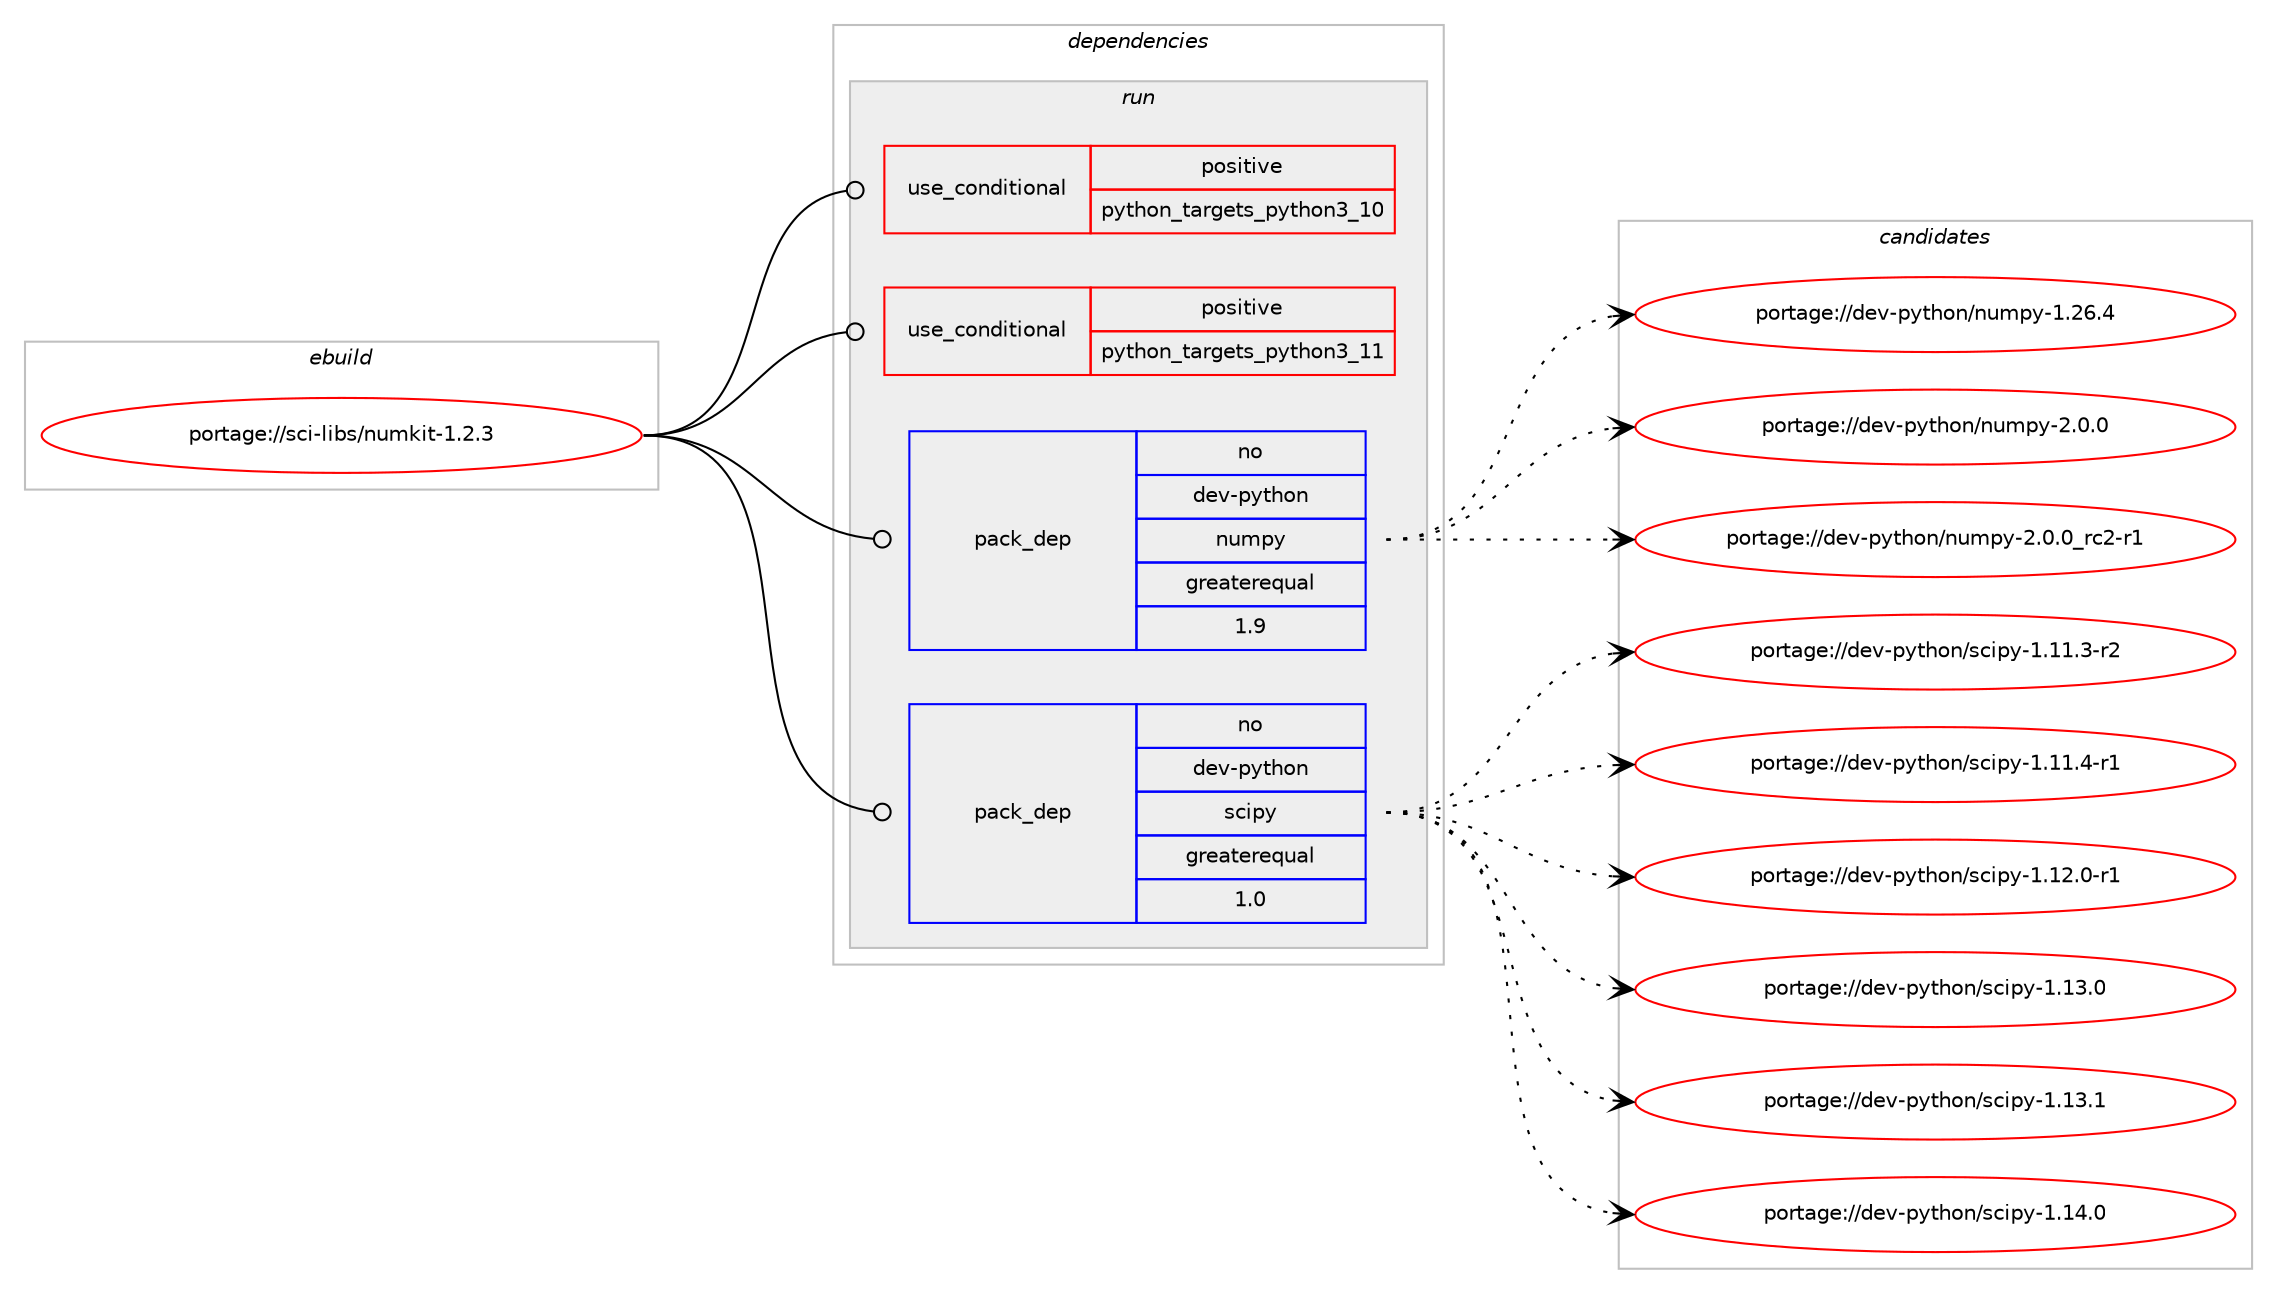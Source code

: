 digraph prolog {

# *************
# Graph options
# *************

newrank=true;
concentrate=true;
compound=true;
graph [rankdir=LR,fontname=Helvetica,fontsize=10,ranksep=1.5];#, ranksep=2.5, nodesep=0.2];
edge  [arrowhead=vee];
node  [fontname=Helvetica,fontsize=10];

# **********
# The ebuild
# **********

subgraph cluster_leftcol {
color=gray;
rank=same;
label=<<i>ebuild</i>>;
id [label="portage://sci-libs/numkit-1.2.3", color=red, width=4, href="../sci-libs/numkit-1.2.3.svg"];
}

# ****************
# The dependencies
# ****************

subgraph cluster_midcol {
color=gray;
label=<<i>dependencies</i>>;
subgraph cluster_compile {
fillcolor="#eeeeee";
style=filled;
label=<<i>compile</i>>;
}
subgraph cluster_compileandrun {
fillcolor="#eeeeee";
style=filled;
label=<<i>compile and run</i>>;
}
subgraph cluster_run {
fillcolor="#eeeeee";
style=filled;
label=<<i>run</i>>;
subgraph cond104337 {
dependency202345 [label=<<TABLE BORDER="0" CELLBORDER="1" CELLSPACING="0" CELLPADDING="4"><TR><TD ROWSPAN="3" CELLPADDING="10">use_conditional</TD></TR><TR><TD>positive</TD></TR><TR><TD>python_targets_python3_10</TD></TR></TABLE>>, shape=none, color=red];
# *** BEGIN UNKNOWN DEPENDENCY TYPE (TODO) ***
# dependency202345 -> package_dependency(portage://sci-libs/numkit-1.2.3,run,no,dev-lang,python,none,[,,],[slot(3.10)],[])
# *** END UNKNOWN DEPENDENCY TYPE (TODO) ***

}
id:e -> dependency202345:w [weight=20,style="solid",arrowhead="odot"];
subgraph cond104338 {
dependency202346 [label=<<TABLE BORDER="0" CELLBORDER="1" CELLSPACING="0" CELLPADDING="4"><TR><TD ROWSPAN="3" CELLPADDING="10">use_conditional</TD></TR><TR><TD>positive</TD></TR><TR><TD>python_targets_python3_11</TD></TR></TABLE>>, shape=none, color=red];
# *** BEGIN UNKNOWN DEPENDENCY TYPE (TODO) ***
# dependency202346 -> package_dependency(portage://sci-libs/numkit-1.2.3,run,no,dev-lang,python,none,[,,],[slot(3.11)],[])
# *** END UNKNOWN DEPENDENCY TYPE (TODO) ***

}
id:e -> dependency202346:w [weight=20,style="solid",arrowhead="odot"];
subgraph pack95201 {
dependency202347 [label=<<TABLE BORDER="0" CELLBORDER="1" CELLSPACING="0" CELLPADDING="4" WIDTH="220"><TR><TD ROWSPAN="6" CELLPADDING="30">pack_dep</TD></TR><TR><TD WIDTH="110">no</TD></TR><TR><TD>dev-python</TD></TR><TR><TD>numpy</TD></TR><TR><TD>greaterequal</TD></TR><TR><TD>1.9</TD></TR></TABLE>>, shape=none, color=blue];
}
id:e -> dependency202347:w [weight=20,style="solid",arrowhead="odot"];
subgraph pack95202 {
dependency202348 [label=<<TABLE BORDER="0" CELLBORDER="1" CELLSPACING="0" CELLPADDING="4" WIDTH="220"><TR><TD ROWSPAN="6" CELLPADDING="30">pack_dep</TD></TR><TR><TD WIDTH="110">no</TD></TR><TR><TD>dev-python</TD></TR><TR><TD>scipy</TD></TR><TR><TD>greaterequal</TD></TR><TR><TD>1.0</TD></TR></TABLE>>, shape=none, color=blue];
}
id:e -> dependency202348:w [weight=20,style="solid",arrowhead="odot"];
# *** BEGIN UNKNOWN DEPENDENCY TYPE (TODO) ***
# id -> package_dependency(portage://sci-libs/numkit-1.2.3,run,no,dev-python,six,none,[,,],[],[use(optenable(python_targets_python3_10),negative),use(optenable(python_targets_python3_11),negative)])
# *** END UNKNOWN DEPENDENCY TYPE (TODO) ***

}
}

# **************
# The candidates
# **************

subgraph cluster_choices {
rank=same;
color=gray;
label=<<i>candidates</i>>;

subgraph choice95201 {
color=black;
nodesep=1;
choice100101118451121211161041111104711011710911212145494650544652 [label="portage://dev-python/numpy-1.26.4", color=red, width=4,href="../dev-python/numpy-1.26.4.svg"];
choice1001011184511212111610411111047110117109112121455046484648 [label="portage://dev-python/numpy-2.0.0", color=red, width=4,href="../dev-python/numpy-2.0.0.svg"];
choice10010111845112121116104111110471101171091121214550464846489511499504511449 [label="portage://dev-python/numpy-2.0.0_rc2-r1", color=red, width=4,href="../dev-python/numpy-2.0.0_rc2-r1.svg"];
dependency202347:e -> choice100101118451121211161041111104711011710911212145494650544652:w [style=dotted,weight="100"];
dependency202347:e -> choice1001011184511212111610411111047110117109112121455046484648:w [style=dotted,weight="100"];
dependency202347:e -> choice10010111845112121116104111110471101171091121214550464846489511499504511449:w [style=dotted,weight="100"];
}
subgraph choice95202 {
color=black;
nodesep=1;
choice100101118451121211161041111104711599105112121454946494946514511450 [label="portage://dev-python/scipy-1.11.3-r2", color=red, width=4,href="../dev-python/scipy-1.11.3-r2.svg"];
choice100101118451121211161041111104711599105112121454946494946524511449 [label="portage://dev-python/scipy-1.11.4-r1", color=red, width=4,href="../dev-python/scipy-1.11.4-r1.svg"];
choice100101118451121211161041111104711599105112121454946495046484511449 [label="portage://dev-python/scipy-1.12.0-r1", color=red, width=4,href="../dev-python/scipy-1.12.0-r1.svg"];
choice10010111845112121116104111110471159910511212145494649514648 [label="portage://dev-python/scipy-1.13.0", color=red, width=4,href="../dev-python/scipy-1.13.0.svg"];
choice10010111845112121116104111110471159910511212145494649514649 [label="portage://dev-python/scipy-1.13.1", color=red, width=4,href="../dev-python/scipy-1.13.1.svg"];
choice10010111845112121116104111110471159910511212145494649524648 [label="portage://dev-python/scipy-1.14.0", color=red, width=4,href="../dev-python/scipy-1.14.0.svg"];
dependency202348:e -> choice100101118451121211161041111104711599105112121454946494946514511450:w [style=dotted,weight="100"];
dependency202348:e -> choice100101118451121211161041111104711599105112121454946494946524511449:w [style=dotted,weight="100"];
dependency202348:e -> choice100101118451121211161041111104711599105112121454946495046484511449:w [style=dotted,weight="100"];
dependency202348:e -> choice10010111845112121116104111110471159910511212145494649514648:w [style=dotted,weight="100"];
dependency202348:e -> choice10010111845112121116104111110471159910511212145494649514649:w [style=dotted,weight="100"];
dependency202348:e -> choice10010111845112121116104111110471159910511212145494649524648:w [style=dotted,weight="100"];
}
}

}
